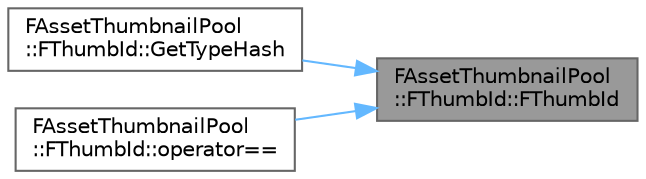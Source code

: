 digraph "FAssetThumbnailPool::FThumbId::FThumbId"
{
 // INTERACTIVE_SVG=YES
 // LATEX_PDF_SIZE
  bgcolor="transparent";
  edge [fontname=Helvetica,fontsize=10,labelfontname=Helvetica,labelfontsize=10];
  node [fontname=Helvetica,fontsize=10,shape=box,height=0.2,width=0.4];
  rankdir="RL";
  Node1 [id="Node000001",label="FAssetThumbnailPool\l::FThumbId::FThumbId",height=0.2,width=0.4,color="gray40", fillcolor="grey60", style="filled", fontcolor="black",tooltip=" "];
  Node1 -> Node2 [id="edge1_Node000001_Node000002",dir="back",color="steelblue1",style="solid",tooltip=" "];
  Node2 [id="Node000002",label="FAssetThumbnailPool\l::FThumbId::GetTypeHash",height=0.2,width=0.4,color="grey40", fillcolor="white", style="filled",URL="$d4/dff/structFAssetThumbnailPool_1_1FThumbId.html#a3b3a17c6699886ef2bac345b9e616930",tooltip=" "];
  Node1 -> Node3 [id="edge2_Node000001_Node000003",dir="back",color="steelblue1",style="solid",tooltip=" "];
  Node3 [id="Node000003",label="FAssetThumbnailPool\l::FThumbId::operator==",height=0.2,width=0.4,color="grey40", fillcolor="white", style="filled",URL="$d4/dff/structFAssetThumbnailPool_1_1FThumbId.html#aea523664b0c553ffaa9c8d0810e7caf6",tooltip=" "];
}
